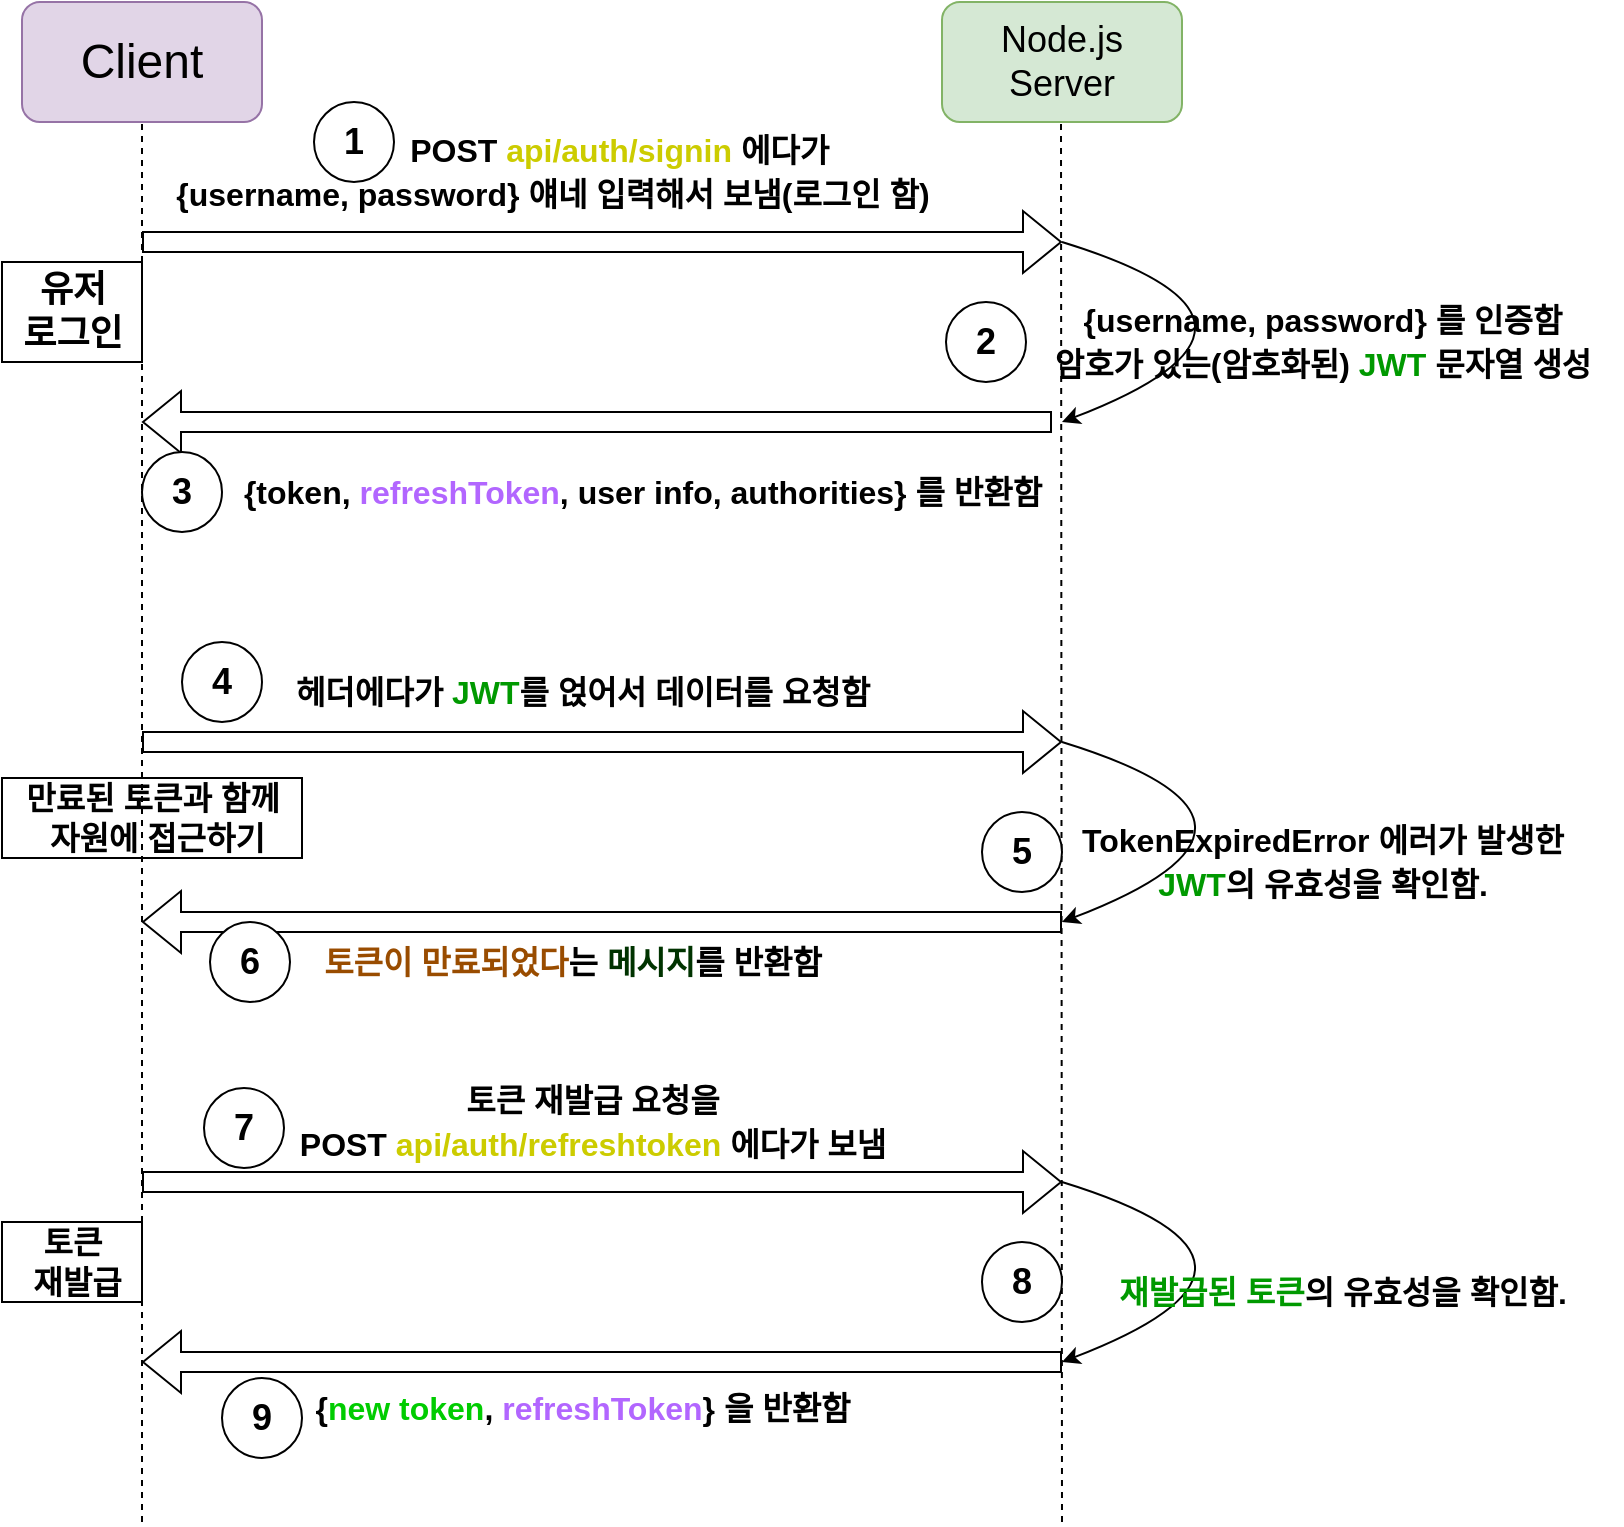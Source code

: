<mxfile version="16.4.11" type="github">
  <diagram id="8As7zu5LVlnZ0H2C2J7r" name="Page-1">
    <mxGraphModel dx="1037" dy="766" grid="1" gridSize="10" guides="1" tooltips="1" connect="1" arrows="1" fold="1" page="1" pageScale="1" pageWidth="827" pageHeight="1169" math="0" shadow="0">
      <root>
        <mxCell id="0" />
        <mxCell id="1" parent="0" />
        <mxCell id="Huk9ythuZgXh1tu6I32B-1" value="&lt;font style=&quot;font-size: 24px&quot;&gt;Client&lt;/font&gt;" style="rounded=1;whiteSpace=wrap;html=1;fillColor=#e1d5e7;strokeColor=#9673a6;" parent="1" vertex="1">
          <mxGeometry x="20" y="160" width="120" height="60" as="geometry" />
        </mxCell>
        <mxCell id="Huk9ythuZgXh1tu6I32B-3" value="" style="endArrow=none;dashed=1;html=1;rounded=0;entryX=0.5;entryY=1;entryDx=0;entryDy=0;" parent="1" target="Huk9ythuZgXh1tu6I32B-1" edge="1">
          <mxGeometry width="50" height="50" relative="1" as="geometry">
            <mxPoint x="80" y="920" as="sourcePoint" />
            <mxPoint x="120" y="250" as="targetPoint" />
          </mxGeometry>
        </mxCell>
        <mxCell id="Huk9ythuZgXh1tu6I32B-4" value="&lt;font style=&quot;font-size: 18px&quot;&gt;Node.js Server&lt;/font&gt;" style="rounded=1;whiteSpace=wrap;html=1;fillColor=#d5e8d4;strokeColor=#82b366;" parent="1" vertex="1">
          <mxGeometry x="480" y="160" width="120" height="60" as="geometry" />
        </mxCell>
        <mxCell id="Huk9ythuZgXh1tu6I32B-5" value="" style="endArrow=none;dashed=1;html=1;rounded=0;entryX=0.5;entryY=1;entryDx=0;entryDy=0;" parent="1" edge="1">
          <mxGeometry width="50" height="50" relative="1" as="geometry">
            <mxPoint x="540" y="920" as="sourcePoint" />
            <mxPoint x="539.5" y="220" as="targetPoint" />
          </mxGeometry>
        </mxCell>
        <mxCell id="Huk9ythuZgXh1tu6I32B-6" value="" style="shape=flexArrow;endArrow=classic;html=1;rounded=0;fontSize=18;" parent="1" edge="1">
          <mxGeometry width="50" height="50" relative="1" as="geometry">
            <mxPoint x="80" y="280" as="sourcePoint" />
            <mxPoint x="540" y="280" as="targetPoint" />
          </mxGeometry>
        </mxCell>
        <mxCell id="Huk9ythuZgXh1tu6I32B-7" value="유저&lt;br&gt;로그인" style="text;html=1;align=center;verticalAlign=middle;resizable=0;points=[];autosize=1;strokeColor=default;fillColor=none;fontSize=18;fontStyle=1" parent="1" vertex="1">
          <mxGeometry x="10" y="290" width="70" height="50" as="geometry" />
        </mxCell>
        <mxCell id="Huk9ythuZgXh1tu6I32B-8" value="1" style="ellipse;whiteSpace=wrap;html=1;fontSize=18;fontStyle=1" parent="1" vertex="1">
          <mxGeometry x="166" y="210" width="40" height="40" as="geometry" />
        </mxCell>
        <mxCell id="Huk9ythuZgXh1tu6I32B-9" value="&lt;font style=&quot;font-size: 16px&quot;&gt;&amp;nbsp; &amp;nbsp; &amp;nbsp; &amp;nbsp; &amp;nbsp; &amp;nbsp; &amp;nbsp; &amp;nbsp;POST &lt;font color=&quot;#cccc00&quot;&gt;api/auth/signin &lt;/font&gt;에다가&lt;br&gt;{username, password} 얘네 입력해서 보냄(로그인 함)&lt;/font&gt;" style="text;html=1;align=center;verticalAlign=middle;resizable=0;points=[];autosize=1;strokeColor=none;fillColor=none;fontSize=18;fontStyle=1" parent="1" vertex="1">
          <mxGeometry x="80" y="220" width="410" height="50" as="geometry" />
        </mxCell>
        <mxCell id="Huk9ythuZgXh1tu6I32B-10" value="" style="curved=1;endArrow=classic;html=1;rounded=0;fontSize=18;" parent="1" edge="1">
          <mxGeometry width="50" height="50" relative="1" as="geometry">
            <mxPoint x="540" y="280" as="sourcePoint" />
            <mxPoint x="540" y="370" as="targetPoint" />
            <Array as="points">
              <mxPoint x="670" y="320" />
            </Array>
          </mxGeometry>
        </mxCell>
        <mxCell id="Huk9ythuZgXh1tu6I32B-11" value="&lt;span style=&quot;font-size: 16px&quot;&gt;{username, password} 를 인증함&lt;/span&gt;&lt;br style=&quot;font-size: 16px&quot;&gt;&lt;span style=&quot;font-size: 16px&quot;&gt;암호가 있는(암호화된)&amp;nbsp;&lt;font color=&quot;#009900&quot;&gt;JWT&lt;/font&gt; 문자열 생성&lt;/span&gt;" style="text;html=1;align=center;verticalAlign=middle;resizable=0;points=[];autosize=1;strokeColor=none;fillColor=none;fontSize=18;fontStyle=1" parent="1" vertex="1">
          <mxGeometry x="520" y="305" width="300" height="50" as="geometry" />
        </mxCell>
        <mxCell id="Huk9ythuZgXh1tu6I32B-12" value="2" style="ellipse;whiteSpace=wrap;html=1;fontSize=18;fontStyle=1" parent="1" vertex="1">
          <mxGeometry x="482" y="310" width="40" height="40" as="geometry" />
        </mxCell>
        <mxCell id="Huk9ythuZgXh1tu6I32B-13" value="" style="shape=flexArrow;endArrow=classic;html=1;rounded=0;fontSize=18;" parent="1" edge="1">
          <mxGeometry width="50" height="50" relative="1" as="geometry">
            <mxPoint x="535" y="370" as="sourcePoint" />
            <mxPoint x="80" y="370" as="targetPoint" />
          </mxGeometry>
        </mxCell>
        <mxCell id="Huk9ythuZgXh1tu6I32B-14" value="3" style="ellipse;whiteSpace=wrap;html=1;fontSize=18;fontStyle=1" parent="1" vertex="1">
          <mxGeometry x="80" y="385" width="40" height="40" as="geometry" />
        </mxCell>
        <mxCell id="Huk9ythuZgXh1tu6I32B-15" value="&lt;font style=&quot;font-size: 16px&quot;&gt;{token, &lt;font color=&quot;#b266ff&quot; style=&quot;font-size: 16px&quot;&gt;refreshToken&lt;/font&gt;, user info, authorities} 를 반환함&lt;/font&gt;" style="text;html=1;align=center;verticalAlign=middle;resizable=0;points=[];autosize=1;strokeColor=none;fillColor=none;fontSize=18;fontStyle=1" parent="1" vertex="1">
          <mxGeometry x="120" y="390" width="420" height="30" as="geometry" />
        </mxCell>
        <mxCell id="Huk9ythuZgXh1tu6I32B-19" value="&lt;font color=&quot;#000000&quot;&gt;만료된 토큰과 함께&lt;br&gt;&amp;nbsp;자원에 접근하기&lt;/font&gt;" style="text;html=1;align=center;verticalAlign=middle;resizable=0;points=[];autosize=1;strokeColor=default;fillColor=none;fontSize=16;fontColor=#B266FF;fontStyle=1" parent="1" vertex="1">
          <mxGeometry x="10" y="548" width="150" height="40" as="geometry" />
        </mxCell>
        <mxCell id="Huk9ythuZgXh1tu6I32B-20" value="" style="shape=flexArrow;endArrow=classic;html=1;rounded=0;fontSize=16;fontColor=#000000;" parent="1" edge="1">
          <mxGeometry width="50" height="50" relative="1" as="geometry">
            <mxPoint x="80" y="530" as="sourcePoint" />
            <mxPoint x="540" y="530" as="targetPoint" />
          </mxGeometry>
        </mxCell>
        <mxCell id="Huk9ythuZgXh1tu6I32B-21" value="4" style="ellipse;whiteSpace=wrap;html=1;fontSize=18;fontStyle=1" parent="1" vertex="1">
          <mxGeometry x="100" y="480" width="40" height="40" as="geometry" />
        </mxCell>
        <mxCell id="Huk9ythuZgXh1tu6I32B-22" value="&lt;span style=&quot;font-size: 16px&quot;&gt;헤더에다가 &lt;font color=&quot;#009900&quot;&gt;JWT&lt;/font&gt;를 얹어서 데이터를 요청함&lt;/span&gt;" style="text;html=1;align=center;verticalAlign=middle;resizable=0;points=[];autosize=1;strokeColor=none;fillColor=none;fontSize=18;fontStyle=1" parent="1" vertex="1">
          <mxGeometry x="140" y="490" width="320" height="30" as="geometry" />
        </mxCell>
        <mxCell id="Huk9ythuZgXh1tu6I32B-24" value="5" style="ellipse;whiteSpace=wrap;html=1;fontSize=18;fontStyle=1" parent="1" vertex="1">
          <mxGeometry x="500" y="565" width="40" height="40" as="geometry" />
        </mxCell>
        <mxCell id="Huk9ythuZgXh1tu6I32B-25" value="" style="curved=1;endArrow=classic;html=1;rounded=0;fontSize=18;" parent="1" edge="1">
          <mxGeometry width="50" height="50" relative="1" as="geometry">
            <mxPoint x="540" y="530" as="sourcePoint" />
            <mxPoint x="540" y="620" as="targetPoint" />
            <Array as="points">
              <mxPoint x="670" y="570" />
            </Array>
          </mxGeometry>
        </mxCell>
        <mxCell id="Huk9ythuZgXh1tu6I32B-26" value="&lt;span style=&quot;font-size: 16px&quot;&gt;TokenExpiredError 에러가 발생한 &lt;br&gt;&lt;font color=&quot;#009900&quot;&gt;JWT&lt;/font&gt;의 유효성을 확인함.&lt;/span&gt;" style="text;html=1;align=center;verticalAlign=middle;resizable=0;points=[];autosize=1;strokeColor=none;fillColor=none;fontSize=18;fontStyle=1" parent="1" vertex="1">
          <mxGeometry x="540" y="565" width="260" height="50" as="geometry" />
        </mxCell>
        <mxCell id="Huk9ythuZgXh1tu6I32B-28" value="" style="shape=flexArrow;endArrow=classic;html=1;rounded=0;fontSize=16;fontColor=#009900;" parent="1" edge="1">
          <mxGeometry width="50" height="50" relative="1" as="geometry">
            <mxPoint x="540" y="620" as="sourcePoint" />
            <mxPoint x="80" y="620" as="targetPoint" />
          </mxGeometry>
        </mxCell>
        <mxCell id="Huk9ythuZgXh1tu6I32B-29" value="6" style="ellipse;whiteSpace=wrap;html=1;fontSize=18;fontStyle=1" parent="1" vertex="1">
          <mxGeometry x="114" y="620" width="40" height="40" as="geometry" />
        </mxCell>
        <mxCell id="Huk9ythuZgXh1tu6I32B-30" value="&lt;span style=&quot;font-size: 16px&quot;&gt;&lt;font color=&quot;#994c00&quot;&gt;토큰이 만료되었다&lt;/font&gt;는 &lt;font color=&quot;#003300&quot;&gt;메시지&lt;/font&gt;를 반환함&lt;/span&gt;" style="text;html=1;align=center;verticalAlign=middle;resizable=0;points=[];autosize=1;strokeColor=none;fillColor=none;fontSize=18;fontStyle=1" parent="1" vertex="1">
          <mxGeometry x="155" y="625" width="280" height="30" as="geometry" />
        </mxCell>
        <mxCell id="Huk9ythuZgXh1tu6I32B-31" value="&lt;b&gt;&lt;font color=&quot;#000000&quot;&gt;토큰&lt;br&gt;&amp;nbsp;재발급&lt;/font&gt;&lt;/b&gt;" style="text;html=1;align=center;verticalAlign=middle;resizable=0;points=[];autosize=1;strokeColor=default;fillColor=none;fontSize=16;fontColor=#994C00;" parent="1" vertex="1">
          <mxGeometry x="10" y="770" width="70" height="40" as="geometry" />
        </mxCell>
        <mxCell id="Huk9ythuZgXh1tu6I32B-32" value="" style="shape=flexArrow;endArrow=classic;html=1;rounded=0;fontSize=16;fontColor=#000000;" parent="1" edge="1">
          <mxGeometry width="50" height="50" relative="1" as="geometry">
            <mxPoint x="80" y="750" as="sourcePoint" />
            <mxPoint x="540" y="750" as="targetPoint" />
          </mxGeometry>
        </mxCell>
        <mxCell id="Huk9ythuZgXh1tu6I32B-33" value="7" style="ellipse;whiteSpace=wrap;html=1;fontSize=18;fontStyle=1" parent="1" vertex="1">
          <mxGeometry x="111" y="703" width="40" height="40" as="geometry" />
        </mxCell>
        <mxCell id="Huk9ythuZgXh1tu6I32B-34" value="&lt;font style=&quot;font-size: 16px&quot;&gt;토큰 재발급 요청을 &lt;br&gt;POST &lt;font color=&quot;#cccc00&quot;&gt;api/auth/refreshtoken&amp;nbsp;&lt;/font&gt;에다가 보냄&lt;/font&gt;" style="text;html=1;align=center;verticalAlign=middle;resizable=0;points=[];autosize=1;strokeColor=none;fillColor=none;fontSize=18;fontStyle=1" parent="1" vertex="1">
          <mxGeometry x="150" y="695" width="310" height="50" as="geometry" />
        </mxCell>
        <mxCell id="Huk9ythuZgXh1tu6I32B-35" value="" style="curved=1;endArrow=classic;html=1;rounded=0;fontSize=18;" parent="1" edge="1">
          <mxGeometry width="50" height="50" relative="1" as="geometry">
            <mxPoint x="540" y="750" as="sourcePoint" />
            <mxPoint x="540" y="840" as="targetPoint" />
            <Array as="points">
              <mxPoint x="670" y="790" />
            </Array>
          </mxGeometry>
        </mxCell>
        <mxCell id="Huk9ythuZgXh1tu6I32B-36" value="8" style="ellipse;whiteSpace=wrap;html=1;fontSize=18;fontStyle=1" parent="1" vertex="1">
          <mxGeometry x="500" y="780" width="40" height="40" as="geometry" />
        </mxCell>
        <mxCell id="Huk9ythuZgXh1tu6I32B-37" value="&lt;span style=&quot;font-size: 16px&quot;&gt;&lt;font color=&quot;#009900&quot;&gt;재발급된 토큰&lt;/font&gt;의 유효성을 확인함.&lt;/span&gt;" style="text;html=1;align=center;verticalAlign=middle;resizable=0;points=[];autosize=1;strokeColor=none;fillColor=none;fontSize=18;fontStyle=1" parent="1" vertex="1">
          <mxGeometry x="550" y="790" width="260" height="30" as="geometry" />
        </mxCell>
        <mxCell id="Huk9ythuZgXh1tu6I32B-38" value="" style="shape=flexArrow;endArrow=classic;html=1;rounded=0;fontSize=16;fontColor=#009900;" parent="1" edge="1">
          <mxGeometry width="50" height="50" relative="1" as="geometry">
            <mxPoint x="540" y="840" as="sourcePoint" />
            <mxPoint x="80" y="840" as="targetPoint" />
          </mxGeometry>
        </mxCell>
        <mxCell id="Huk9ythuZgXh1tu6I32B-39" value="9" style="ellipse;whiteSpace=wrap;html=1;fontSize=18;fontStyle=1" parent="1" vertex="1">
          <mxGeometry x="120" y="848" width="40" height="40" as="geometry" />
        </mxCell>
        <mxCell id="Huk9ythuZgXh1tu6I32B-40" value="&lt;font style=&quot;font-size: 16px&quot;&gt;{&lt;font color=&quot;#00cc00&quot;&gt;new token&lt;/font&gt;, &lt;font color=&quot;#b266ff&quot; style=&quot;font-size: 16px&quot;&gt;refreshToken&lt;/font&gt;} 을 반환함&lt;/font&gt;" style="text;html=1;align=center;verticalAlign=middle;resizable=0;points=[];autosize=1;strokeColor=none;fillColor=none;fontSize=18;fontStyle=1" parent="1" vertex="1">
          <mxGeometry x="155" y="848" width="290" height="30" as="geometry" />
        </mxCell>
      </root>
    </mxGraphModel>
  </diagram>
</mxfile>
